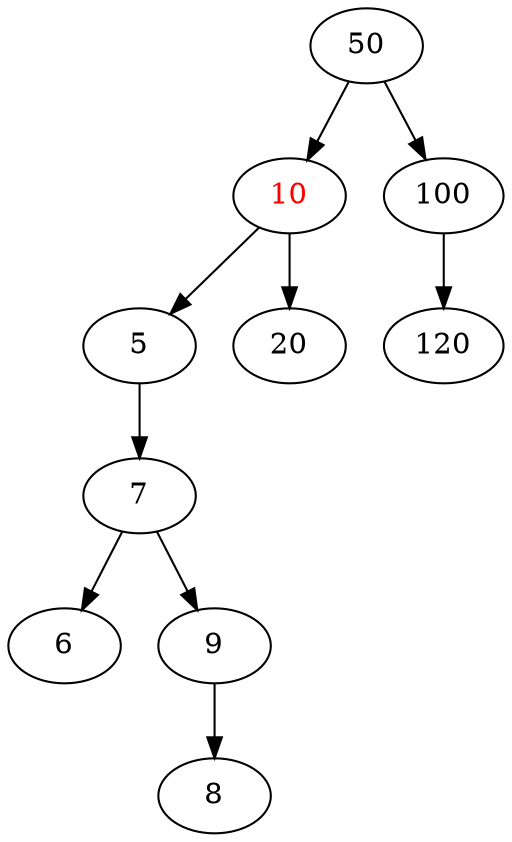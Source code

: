 digraph {
  A[label=50]
  B[label=10,fontcolor=red]
  C[label=5]
  D[label=20]
  F[label=120]

  E[label=100]
  H[label=7]
  J[label=6]
  K[label=9]
  M[label=8]

  A->B
  A->E
  B->C
  B->D
  E->F
  C->H
  H->J
  H->K
  K->M
}

digraph {
  A[label=50]
  B[label=10,fontcolor=red, style=filled]
  C[label=5]
  D[label=20]
  F[label=120]

  E[label=100]
  H[label=7]
  J[label=6]
  K[label=9, fontcolor= Brown, style=filled]
  M[label=8]

  A->B
  A->E
  B->C[style=bold, color=green]
  B->D
  E->F
  C->H[style=bold, color=green]
  H->J
  H->K[style=bold, color=green]
  K->M
}

/*
提取左子树最大节点。
相同pattern的问题：给定root、target value，删除target node
*/
digraph {
  A[label=50]
  B[label=10]
  C[label="5 root", fontcolor=DarkMagenta , style=filled]
  D[label=20]
  F[label=120]

  E[label=100]
  H[label=7]
  J[label=6]
  K[label="9 node to be deleted", fontcolor= Red, style=filled]
  M[label=8]

  A->B
  A->E
  B->C
  B->D
  E->F
  C->H
  H->J
  H->K
  K->M
}
